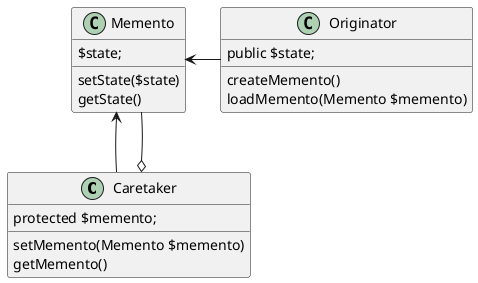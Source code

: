 @startuml

class Caretaker
{
    protected $memento;

    setMemento(Memento $memento)
    getMemento()
}

class Memento
{
    $state;
    setState($state)
    getState()
}

class Originator
{
    public $state;

    createMemento()
    loadMemento(Memento $memento)
}

Caretaker o-- Memento
Memento <-- Caretaker
Memento <-right-Originator
@enduml